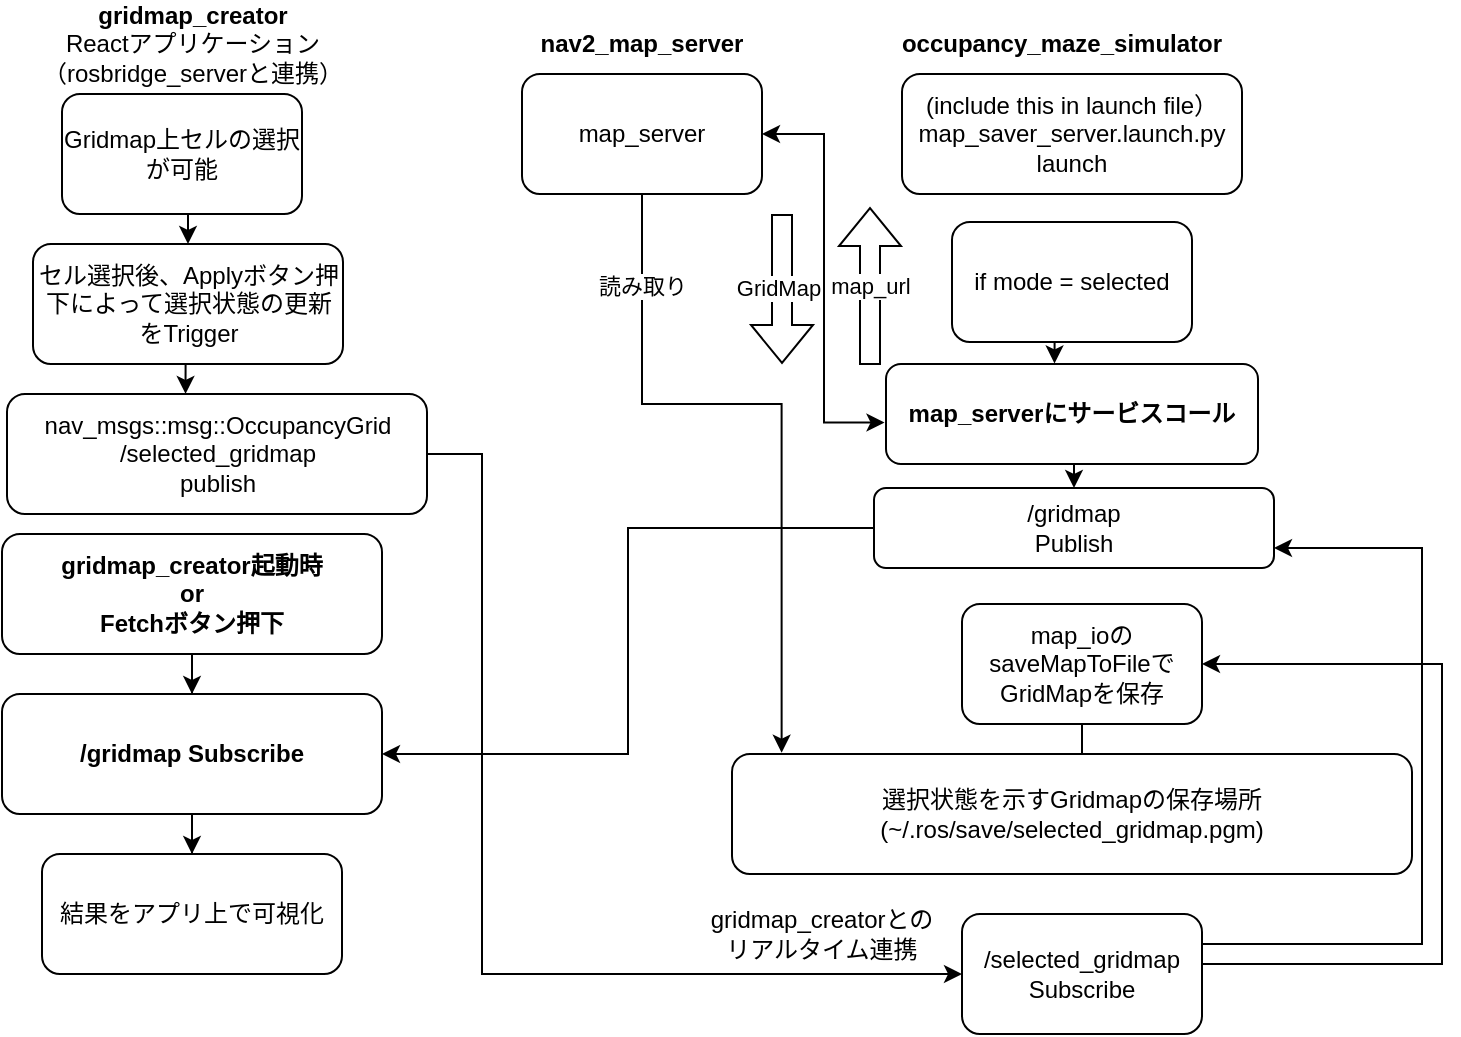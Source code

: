 <mxfile version="26.0.4">
  <diagram name="Page-1" id="C0TTzloq1Vdm2UTvwTLK">
    <mxGraphModel dx="989" dy="575" grid="1" gridSize="10" guides="1" tooltips="1" connect="1" arrows="1" fold="1" page="1" pageScale="1" pageWidth="1100" pageHeight="850" math="0" shadow="0">
      <root>
        <mxCell id="0" />
        <mxCell id="1" parent="0" />
        <mxCell id="lpFblWUsz3aCrupPQczd-22" style="edgeStyle=orthogonalEdgeStyle;rounded=0;orthogonalLoop=1;jettySize=auto;html=1;exitX=0.5;exitY=1;exitDx=0;exitDy=0;entryX=0.5;entryY=0;entryDx=0;entryDy=0;" parent="1" source="Qm9friMbtk5Wdlpzol8I-1" target="Qm9friMbtk5Wdlpzol8I-3" edge="1">
          <mxGeometry relative="1" as="geometry" />
        </mxCell>
        <mxCell id="Qm9friMbtk5Wdlpzol8I-1" value="Gridmap上セルの選択が可能" style="rounded=1;whiteSpace=wrap;html=1;" parent="1" vertex="1">
          <mxGeometry x="140" y="95" width="120" height="60" as="geometry" />
        </mxCell>
        <mxCell id="Qm9friMbtk5Wdlpzol8I-2" value="&lt;div&gt;&lt;b&gt;gridmap_creator&lt;/b&gt;&lt;/div&gt;Reactアプリケーション&lt;div&gt;（rosbridge_serverと連携）&lt;/div&gt;" style="text;html=1;align=center;verticalAlign=middle;whiteSpace=wrap;rounded=0;" parent="1" vertex="1">
          <mxGeometry x="117.5" y="50" width="175" height="40" as="geometry" />
        </mxCell>
        <mxCell id="Qm9friMbtk5Wdlpzol8I-3" value="セル選択後、Applyボタン押下によって選択状態の更新をTrigger" style="rounded=1;whiteSpace=wrap;html=1;" parent="1" vertex="1">
          <mxGeometry x="125.5" y="170" width="155" height="60" as="geometry" />
        </mxCell>
        <mxCell id="_t85q0Rl3mmEDD3trs_B-5" style="edgeStyle=orthogonalEdgeStyle;rounded=0;orthogonalLoop=1;jettySize=auto;html=1;exitX=1;exitY=0.5;exitDx=0;exitDy=0;entryX=0;entryY=0.5;entryDx=0;entryDy=0;" parent="1" source="lpFblWUsz3aCrupPQczd-1" target="lpFblWUsz3aCrupPQczd-33" edge="1">
          <mxGeometry relative="1" as="geometry">
            <Array as="points">
              <mxPoint x="350" y="275" />
              <mxPoint x="350" y="535" />
            </Array>
          </mxGeometry>
        </mxCell>
        <mxCell id="lpFblWUsz3aCrupPQczd-1" value="nav_msgs::msg::OccupancyGrid&lt;div&gt;/selected_gridmap&lt;/div&gt;&lt;div&gt;publish&lt;/div&gt;" style="rounded=1;whiteSpace=wrap;html=1;" parent="1" vertex="1">
          <mxGeometry x="112.5" y="245" width="210" height="60" as="geometry" />
        </mxCell>
        <mxCell id="lpFblWUsz3aCrupPQczd-2" value="&lt;div&gt;(include this in launch file）&lt;/div&gt;map_saver_server.launch.py&lt;div&gt;launch&lt;/div&gt;" style="rounded=1;whiteSpace=wrap;html=1;" parent="1" vertex="1">
          <mxGeometry x="560" y="85" width="170" height="60" as="geometry" />
        </mxCell>
        <mxCell id="lpFblWUsz3aCrupPQczd-3" value="&lt;b&gt;occupancy_maze_simulator&lt;/b&gt;" style="text;html=1;align=center;verticalAlign=middle;whiteSpace=wrap;rounded=0;" parent="1" vertex="1">
          <mxGeometry x="560" y="55" width="160" height="30" as="geometry" />
        </mxCell>
        <mxCell id="lpFblWUsz3aCrupPQczd-4" value="map_server" style="rounded=1;whiteSpace=wrap;html=1;" parent="1" vertex="1">
          <mxGeometry x="370" y="85" width="120" height="60" as="geometry" />
        </mxCell>
        <mxCell id="lpFblWUsz3aCrupPQczd-5" value="&lt;b&gt;nav2_map_server&lt;/b&gt;" style="text;html=1;align=center;verticalAlign=middle;whiteSpace=wrap;rounded=0;" parent="1" vertex="1">
          <mxGeometry x="400" y="55" width="60" height="30" as="geometry" />
        </mxCell>
        <mxCell id="lpFblWUsz3aCrupPQczd-6" value="if mode = selected" style="rounded=1;whiteSpace=wrap;html=1;" parent="1" vertex="1">
          <mxGeometry x="585" y="159" width="120" height="60" as="geometry" />
        </mxCell>
        <mxCell id="JTO6W45_JOF0SYepx9KU-1" style="edgeStyle=orthogonalEdgeStyle;rounded=0;orthogonalLoop=1;jettySize=auto;html=1;exitX=0.5;exitY=1;exitDx=0;exitDy=0;entryX=0.5;entryY=0;entryDx=0;entryDy=0;" edge="1" parent="1" source="lpFblWUsz3aCrupPQczd-8" target="_t85q0Rl3mmEDD3trs_B-16">
          <mxGeometry relative="1" as="geometry" />
        </mxCell>
        <mxCell id="lpFblWUsz3aCrupPQczd-8" value="&lt;b&gt;map_serverにサービスコール&lt;/b&gt;" style="rounded=1;whiteSpace=wrap;html=1;" parent="1" vertex="1">
          <mxGeometry x="552" y="230" width="186" height="50" as="geometry" />
        </mxCell>
        <mxCell id="lpFblWUsz3aCrupPQczd-16" value="選択状態を示すGridmapの保存場所&lt;div&gt;(~/.ros/save/selected_gridmap.pgm)&lt;/div&gt;" style="rounded=1;whiteSpace=wrap;html=1;" parent="1" vertex="1">
          <mxGeometry x="475" y="425" width="340" height="60" as="geometry" />
        </mxCell>
        <mxCell id="lpFblWUsz3aCrupPQczd-24" style="edgeStyle=orthogonalEdgeStyle;rounded=0;orthogonalLoop=1;jettySize=auto;html=1;exitX=0.5;exitY=1;exitDx=0;exitDy=0;entryX=0.425;entryY=-0.001;entryDx=0;entryDy=0;entryPerimeter=0;" parent="1" source="Qm9friMbtk5Wdlpzol8I-3" target="lpFblWUsz3aCrupPQczd-1" edge="1">
          <mxGeometry relative="1" as="geometry" />
        </mxCell>
        <mxCell id="lpFblWUsz3aCrupPQczd-25" style="edgeStyle=orthogonalEdgeStyle;rounded=0;orthogonalLoop=1;jettySize=auto;html=1;exitX=0.5;exitY=1;exitDx=0;exitDy=0;entryX=0.453;entryY=-0.005;entryDx=0;entryDy=0;entryPerimeter=0;" parent="1" source="lpFblWUsz3aCrupPQczd-6" target="lpFblWUsz3aCrupPQczd-8" edge="1">
          <mxGeometry relative="1" as="geometry" />
        </mxCell>
        <mxCell id="lpFblWUsz3aCrupPQczd-30" value="" style="edgeStyle=orthogonalEdgeStyle;rounded=0;orthogonalLoop=1;jettySize=auto;html=1;" parent="1" source="lpFblWUsz3aCrupPQczd-28" target="lpFblWUsz3aCrupPQczd-29" edge="1">
          <mxGeometry relative="1" as="geometry" />
        </mxCell>
        <mxCell id="lpFblWUsz3aCrupPQczd-28" value="&lt;b&gt;gridmap_creator起動時&lt;/b&gt;&lt;div&gt;&lt;b&gt;or&lt;/b&gt;&lt;/div&gt;&lt;div&gt;&lt;b&gt;Fetchボタン押下&lt;/b&gt;&lt;/div&gt;" style="rounded=1;whiteSpace=wrap;html=1;" parent="1" vertex="1">
          <mxGeometry x="110" y="315" width="190" height="60" as="geometry" />
        </mxCell>
        <mxCell id="lpFblWUsz3aCrupPQczd-32" value="" style="edgeStyle=orthogonalEdgeStyle;rounded=0;orthogonalLoop=1;jettySize=auto;html=1;" parent="1" source="lpFblWUsz3aCrupPQczd-29" target="lpFblWUsz3aCrupPQczd-31" edge="1">
          <mxGeometry relative="1" as="geometry" />
        </mxCell>
        <mxCell id="lpFblWUsz3aCrupPQczd-29" value="&lt;b&gt;/gridmap Subscribe&lt;/b&gt;" style="rounded=1;whiteSpace=wrap;html=1;" parent="1" vertex="1">
          <mxGeometry x="110" y="395" width="190" height="60" as="geometry" />
        </mxCell>
        <mxCell id="lpFblWUsz3aCrupPQczd-31" value="結果をアプリ上で可視化" style="rounded=1;whiteSpace=wrap;html=1;" parent="1" vertex="1">
          <mxGeometry x="130" y="475" width="150" height="60" as="geometry" />
        </mxCell>
        <mxCell id="lpFblWUsz3aCrupPQczd-35" style="edgeStyle=orthogonalEdgeStyle;rounded=0;orthogonalLoop=1;jettySize=auto;html=1;entryX=1;entryY=0.5;entryDx=0;entryDy=0;" parent="1" source="lpFblWUsz3aCrupPQczd-33" target="_t85q0Rl3mmEDD3trs_B-3" edge="1">
          <mxGeometry relative="1" as="geometry">
            <Array as="points">
              <mxPoint x="830" y="530" />
              <mxPoint x="830" y="380" />
            </Array>
          </mxGeometry>
        </mxCell>
        <mxCell id="lpFblWUsz3aCrupPQczd-33" value="/selected_gridmap&lt;div&gt;Subscribe&lt;/div&gt;" style="rounded=1;whiteSpace=wrap;html=1;" parent="1" vertex="1">
          <mxGeometry x="590" y="505" width="120" height="60" as="geometry" />
        </mxCell>
        <mxCell id="lpFblWUsz3aCrupPQczd-34" value="gridmap_creatorとの&lt;div&gt;リアルタイム連携&lt;/div&gt;" style="text;html=1;align=center;verticalAlign=middle;whiteSpace=wrap;rounded=0;" parent="1" vertex="1">
          <mxGeometry x="450" y="500" width="140" height="30" as="geometry" />
        </mxCell>
        <mxCell id="_t85q0Rl3mmEDD3trs_B-4" style="edgeStyle=orthogonalEdgeStyle;rounded=0;orthogonalLoop=1;jettySize=auto;html=1;entryX=0.5;entryY=0;entryDx=0;entryDy=0;endArrow=none;endFill=0;" parent="1" source="_t85q0Rl3mmEDD3trs_B-3" target="lpFblWUsz3aCrupPQczd-16" edge="1">
          <mxGeometry relative="1" as="geometry">
            <Array as="points">
              <mxPoint x="650" y="425" />
            </Array>
          </mxGeometry>
        </mxCell>
        <mxCell id="_t85q0Rl3mmEDD3trs_B-3" value="map_ioのsaveMapToFileで&lt;div&gt;GridMapを保存&lt;/div&gt;" style="rounded=1;whiteSpace=wrap;html=1;" parent="1" vertex="1">
          <mxGeometry x="590" y="350" width="120" height="60" as="geometry" />
        </mxCell>
        <mxCell id="_t85q0Rl3mmEDD3trs_B-6" style="edgeStyle=orthogonalEdgeStyle;rounded=0;orthogonalLoop=1;jettySize=auto;html=1;entryX=0.073;entryY=-0.011;entryDx=0;entryDy=0;entryPerimeter=0;" parent="1" source="lpFblWUsz3aCrupPQczd-4" target="lpFblWUsz3aCrupPQczd-16" edge="1">
          <mxGeometry relative="1" as="geometry">
            <Array as="points">
              <mxPoint x="430" y="250" />
              <mxPoint x="500" y="250" />
            </Array>
          </mxGeometry>
        </mxCell>
        <mxCell id="_t85q0Rl3mmEDD3trs_B-7" value="読み取り" style="edgeLabel;html=1;align=center;verticalAlign=middle;resizable=0;points=[];" parent="_t85q0Rl3mmEDD3trs_B-6" vertex="1" connectable="0">
          <mxGeometry x="-0.739" relative="1" as="geometry">
            <mxPoint as="offset" />
          </mxGeometry>
        </mxCell>
        <mxCell id="_t85q0Rl3mmEDD3trs_B-10" style="edgeStyle=orthogonalEdgeStyle;rounded=0;orthogonalLoop=1;jettySize=auto;html=1;exitX=1;exitY=0.5;exitDx=0;exitDy=0;entryX=-0.004;entryY=0.585;entryDx=0;entryDy=0;entryPerimeter=0;startArrow=classic;startFill=1;" parent="1" source="lpFblWUsz3aCrupPQczd-4" target="lpFblWUsz3aCrupPQczd-8" edge="1">
          <mxGeometry relative="1" as="geometry" />
        </mxCell>
        <mxCell id="_t85q0Rl3mmEDD3trs_B-11" value="" style="shape=flexArrow;endArrow=classic;html=1;rounded=0;" parent="1" edge="1">
          <mxGeometry width="50" height="50" relative="1" as="geometry">
            <mxPoint x="544" y="230.5" as="sourcePoint" />
            <mxPoint x="544" y="151.5" as="targetPoint" />
          </mxGeometry>
        </mxCell>
        <mxCell id="_t85q0Rl3mmEDD3trs_B-12" value="map_url" style="edgeLabel;html=1;align=center;verticalAlign=middle;resizable=0;points=[];" parent="_t85q0Rl3mmEDD3trs_B-11" vertex="1" connectable="0">
          <mxGeometry x="0.258" y="-4" relative="1" as="geometry">
            <mxPoint x="-4" y="10" as="offset" />
          </mxGeometry>
        </mxCell>
        <mxCell id="_t85q0Rl3mmEDD3trs_B-13" value="" style="shape=flexArrow;endArrow=classic;html=1;rounded=0;" parent="1" edge="1">
          <mxGeometry width="50" height="50" relative="1" as="geometry">
            <mxPoint x="500.0" y="155" as="sourcePoint" />
            <mxPoint x="500" y="230" as="targetPoint" />
          </mxGeometry>
        </mxCell>
        <mxCell id="_t85q0Rl3mmEDD3trs_B-14" value="GridMap" style="edgeLabel;html=1;align=center;verticalAlign=middle;resizable=0;points=[];" parent="_t85q0Rl3mmEDD3trs_B-13" vertex="1" connectable="0">
          <mxGeometry x="0.258" y="-4" relative="1" as="geometry">
            <mxPoint x="2" y="-10" as="offset" />
          </mxGeometry>
        </mxCell>
        <mxCell id="_t85q0Rl3mmEDD3trs_B-22" style="edgeStyle=orthogonalEdgeStyle;rounded=0;orthogonalLoop=1;jettySize=auto;html=1;exitX=0;exitY=0.5;exitDx=0;exitDy=0;entryX=1;entryY=0.5;entryDx=0;entryDy=0;" parent="1" source="_t85q0Rl3mmEDD3trs_B-16" target="lpFblWUsz3aCrupPQczd-29" edge="1">
          <mxGeometry relative="1" as="geometry" />
        </mxCell>
        <mxCell id="_t85q0Rl3mmEDD3trs_B-16" value="/gridmap&lt;div&gt;Publish&lt;/div&gt;" style="rounded=1;whiteSpace=wrap;html=1;" parent="1" vertex="1">
          <mxGeometry x="546" y="292" width="200" height="40" as="geometry" />
        </mxCell>
        <mxCell id="_t85q0Rl3mmEDD3trs_B-20" style="edgeStyle=orthogonalEdgeStyle;rounded=0;orthogonalLoop=1;jettySize=auto;html=1;exitX=1;exitY=0.25;exitDx=0;exitDy=0;entryX=1;entryY=0.75;entryDx=0;entryDy=0;" parent="1" source="lpFblWUsz3aCrupPQczd-33" target="_t85q0Rl3mmEDD3trs_B-16" edge="1">
          <mxGeometry relative="1" as="geometry">
            <Array as="points">
              <mxPoint x="820" y="520" />
              <mxPoint x="820" y="322" />
            </Array>
          </mxGeometry>
        </mxCell>
      </root>
    </mxGraphModel>
  </diagram>
</mxfile>
